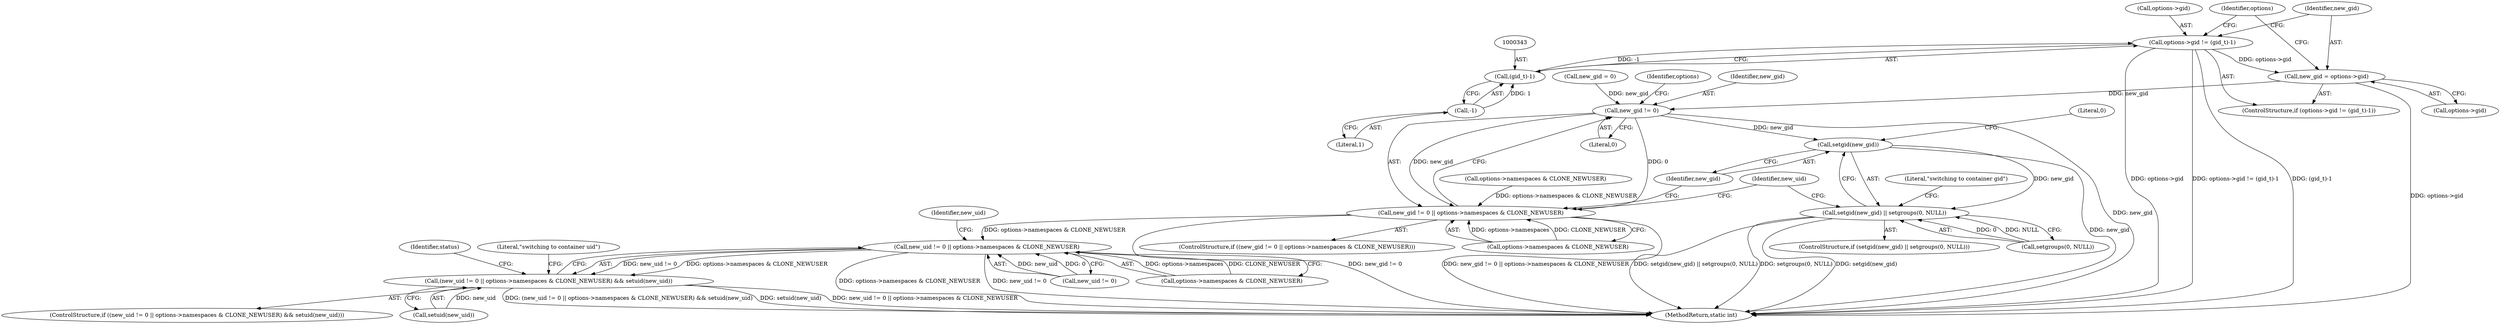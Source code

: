 digraph "0_lxc_5c3fcae78b63ac9dd56e36075903921bd9461f9e@pointer" {
"1000338" [label="(Call,options->gid != (gid_t)-1)"];
"1000342" [label="(Call,(gid_t)-1)"];
"1000344" [label="(Call,-1)"];
"1000346" [label="(Call,new_gid = options->gid)"];
"1000396" [label="(Call,new_gid != 0)"];
"1000395" [label="(Call,new_gid != 0 || options->namespaces & CLONE_NEWUSER)"];
"1000423" [label="(Call,new_uid != 0 || options->namespaces & CLONE_NEWUSER)"];
"1000422" [label="(Call,(new_uid != 0 || options->namespaces & CLONE_NEWUSER) && setuid(new_uid))"];
"1000407" [label="(Call,setgid(new_gid))"];
"1000406" [label="(Call,setgid(new_gid) || setgroups(0, NULL))"];
"1000394" [label="(ControlStructure,if ((new_gid != 0 || options->namespaces & CLONE_NEWUSER)))"];
"1000313" [label="(Call,options->namespaces & CLONE_NEWUSER)"];
"1000414" [label="(Literal,\"switching to container gid\")"];
"1000424" [label="(Call,new_uid != 0)"];
"1000338" [label="(Call,options->gid != (gid_t)-1)"];
"1000397" [label="(Identifier,new_gid)"];
"1000408" [label="(Identifier,new_gid)"];
"1000309" [label="(Call,new_gid = 0)"];
"1000339" [label="(Call,options->gid)"];
"1000401" [label="(Identifier,options)"];
"1000347" [label="(Identifier,new_gid)"];
"1000422" [label="(Call,(new_uid != 0 || options->namespaces & CLONE_NEWUSER) && setuid(new_uid))"];
"1000398" [label="(Literal,0)"];
"1000425" [label="(Identifier,new_uid)"];
"1000346" [label="(Call,new_gid = options->gid)"];
"1000410" [label="(Literal,0)"];
"1000354" [label="(Identifier,options)"];
"1000427" [label="(Call,options->namespaces & CLONE_NEWUSER)"];
"1000407" [label="(Call,setgid(new_gid))"];
"1000433" [label="(Identifier,new_uid)"];
"1000406" [label="(Call,setgid(new_gid) || setgroups(0, NULL))"];
"1000436" [label="(Literal,\"switching to container uid\")"];
"1000348" [label="(Call,options->gid)"];
"1000421" [label="(ControlStructure,if ((new_uid != 0 || options->namespaces & CLONE_NEWUSER) && setuid(new_uid)))"];
"1000405" [label="(ControlStructure,if (setgid(new_gid) || setgroups(0, NULL)))"];
"1000432" [label="(Call,setuid(new_uid))"];
"1000399" [label="(Call,options->namespaces & CLONE_NEWUSER)"];
"1000337" [label="(ControlStructure,if (options->gid != (gid_t)-1))"];
"1000396" [label="(Call,new_gid != 0)"];
"1000444" [label="(Identifier,status)"];
"1000409" [label="(Call,setgroups(0, NULL))"];
"1000696" [label="(MethodReturn,static int)"];
"1000345" [label="(Literal,1)"];
"1000344" [label="(Call,-1)"];
"1000423" [label="(Call,new_uid != 0 || options->namespaces & CLONE_NEWUSER)"];
"1000342" [label="(Call,(gid_t)-1)"];
"1000395" [label="(Call,new_gid != 0 || options->namespaces & CLONE_NEWUSER)"];
"1000338" -> "1000337"  [label="AST: "];
"1000338" -> "1000342"  [label="CFG: "];
"1000339" -> "1000338"  [label="AST: "];
"1000342" -> "1000338"  [label="AST: "];
"1000347" -> "1000338"  [label="CFG: "];
"1000354" -> "1000338"  [label="CFG: "];
"1000338" -> "1000696"  [label="DDG: options->gid"];
"1000338" -> "1000696"  [label="DDG: options->gid != (gid_t)-1"];
"1000338" -> "1000696"  [label="DDG: (gid_t)-1"];
"1000342" -> "1000338"  [label="DDG: -1"];
"1000338" -> "1000346"  [label="DDG: options->gid"];
"1000342" -> "1000344"  [label="CFG: "];
"1000343" -> "1000342"  [label="AST: "];
"1000344" -> "1000342"  [label="AST: "];
"1000344" -> "1000342"  [label="DDG: 1"];
"1000344" -> "1000345"  [label="CFG: "];
"1000345" -> "1000344"  [label="AST: "];
"1000346" -> "1000337"  [label="AST: "];
"1000346" -> "1000348"  [label="CFG: "];
"1000347" -> "1000346"  [label="AST: "];
"1000348" -> "1000346"  [label="AST: "];
"1000354" -> "1000346"  [label="CFG: "];
"1000346" -> "1000696"  [label="DDG: options->gid"];
"1000346" -> "1000396"  [label="DDG: new_gid"];
"1000396" -> "1000395"  [label="AST: "];
"1000396" -> "1000398"  [label="CFG: "];
"1000397" -> "1000396"  [label="AST: "];
"1000398" -> "1000396"  [label="AST: "];
"1000401" -> "1000396"  [label="CFG: "];
"1000395" -> "1000396"  [label="CFG: "];
"1000396" -> "1000696"  [label="DDG: new_gid"];
"1000396" -> "1000395"  [label="DDG: new_gid"];
"1000396" -> "1000395"  [label="DDG: 0"];
"1000309" -> "1000396"  [label="DDG: new_gid"];
"1000396" -> "1000407"  [label="DDG: new_gid"];
"1000395" -> "1000394"  [label="AST: "];
"1000395" -> "1000399"  [label="CFG: "];
"1000399" -> "1000395"  [label="AST: "];
"1000408" -> "1000395"  [label="CFG: "];
"1000425" -> "1000395"  [label="CFG: "];
"1000395" -> "1000696"  [label="DDG: new_gid != 0"];
"1000395" -> "1000696"  [label="DDG: new_gid != 0 || options->namespaces & CLONE_NEWUSER"];
"1000313" -> "1000395"  [label="DDG: options->namespaces & CLONE_NEWUSER"];
"1000399" -> "1000395"  [label="DDG: options->namespaces"];
"1000399" -> "1000395"  [label="DDG: CLONE_NEWUSER"];
"1000395" -> "1000423"  [label="DDG: options->namespaces & CLONE_NEWUSER"];
"1000423" -> "1000422"  [label="AST: "];
"1000423" -> "1000424"  [label="CFG: "];
"1000423" -> "1000427"  [label="CFG: "];
"1000424" -> "1000423"  [label="AST: "];
"1000427" -> "1000423"  [label="AST: "];
"1000433" -> "1000423"  [label="CFG: "];
"1000422" -> "1000423"  [label="CFG: "];
"1000423" -> "1000696"  [label="DDG: options->namespaces & CLONE_NEWUSER"];
"1000423" -> "1000696"  [label="DDG: new_uid != 0"];
"1000423" -> "1000422"  [label="DDG: new_uid != 0"];
"1000423" -> "1000422"  [label="DDG: options->namespaces & CLONE_NEWUSER"];
"1000424" -> "1000423"  [label="DDG: new_uid"];
"1000424" -> "1000423"  [label="DDG: 0"];
"1000427" -> "1000423"  [label="DDG: options->namespaces"];
"1000427" -> "1000423"  [label="DDG: CLONE_NEWUSER"];
"1000422" -> "1000421"  [label="AST: "];
"1000422" -> "1000432"  [label="CFG: "];
"1000432" -> "1000422"  [label="AST: "];
"1000436" -> "1000422"  [label="CFG: "];
"1000444" -> "1000422"  [label="CFG: "];
"1000422" -> "1000696"  [label="DDG: new_uid != 0 || options->namespaces & CLONE_NEWUSER"];
"1000422" -> "1000696"  [label="DDG: (new_uid != 0 || options->namespaces & CLONE_NEWUSER) && setuid(new_uid)"];
"1000422" -> "1000696"  [label="DDG: setuid(new_uid)"];
"1000432" -> "1000422"  [label="DDG: new_uid"];
"1000407" -> "1000406"  [label="AST: "];
"1000407" -> "1000408"  [label="CFG: "];
"1000408" -> "1000407"  [label="AST: "];
"1000410" -> "1000407"  [label="CFG: "];
"1000406" -> "1000407"  [label="CFG: "];
"1000407" -> "1000696"  [label="DDG: new_gid"];
"1000407" -> "1000406"  [label="DDG: new_gid"];
"1000406" -> "1000405"  [label="AST: "];
"1000406" -> "1000409"  [label="CFG: "];
"1000409" -> "1000406"  [label="AST: "];
"1000414" -> "1000406"  [label="CFG: "];
"1000425" -> "1000406"  [label="CFG: "];
"1000406" -> "1000696"  [label="DDG: setgroups(0, NULL)"];
"1000406" -> "1000696"  [label="DDG: setgid(new_gid)"];
"1000406" -> "1000696"  [label="DDG: setgid(new_gid) || setgroups(0, NULL)"];
"1000409" -> "1000406"  [label="DDG: 0"];
"1000409" -> "1000406"  [label="DDG: NULL"];
}
